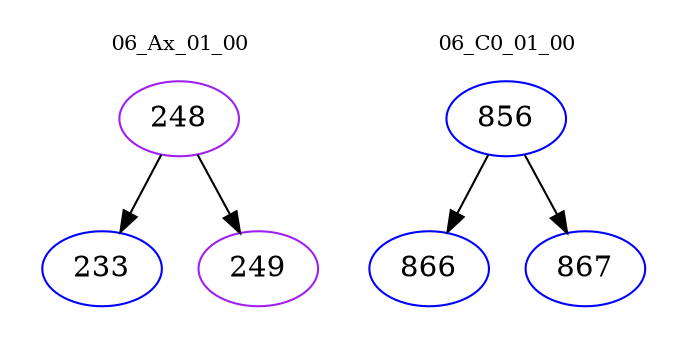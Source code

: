 digraph{
subgraph cluster_0 {
color = white
label = "06_Ax_01_00";
fontsize=10;
T0_248 [label="248", color="purple"]
T0_248 -> T0_233 [color="black"]
T0_233 [label="233", color="blue"]
T0_248 -> T0_249 [color="black"]
T0_249 [label="249", color="purple"]
}
subgraph cluster_1 {
color = white
label = "06_C0_01_00";
fontsize=10;
T1_856 [label="856", color="blue"]
T1_856 -> T1_866 [color="black"]
T1_866 [label="866", color="blue"]
T1_856 -> T1_867 [color="black"]
T1_867 [label="867", color="blue"]
}
}
